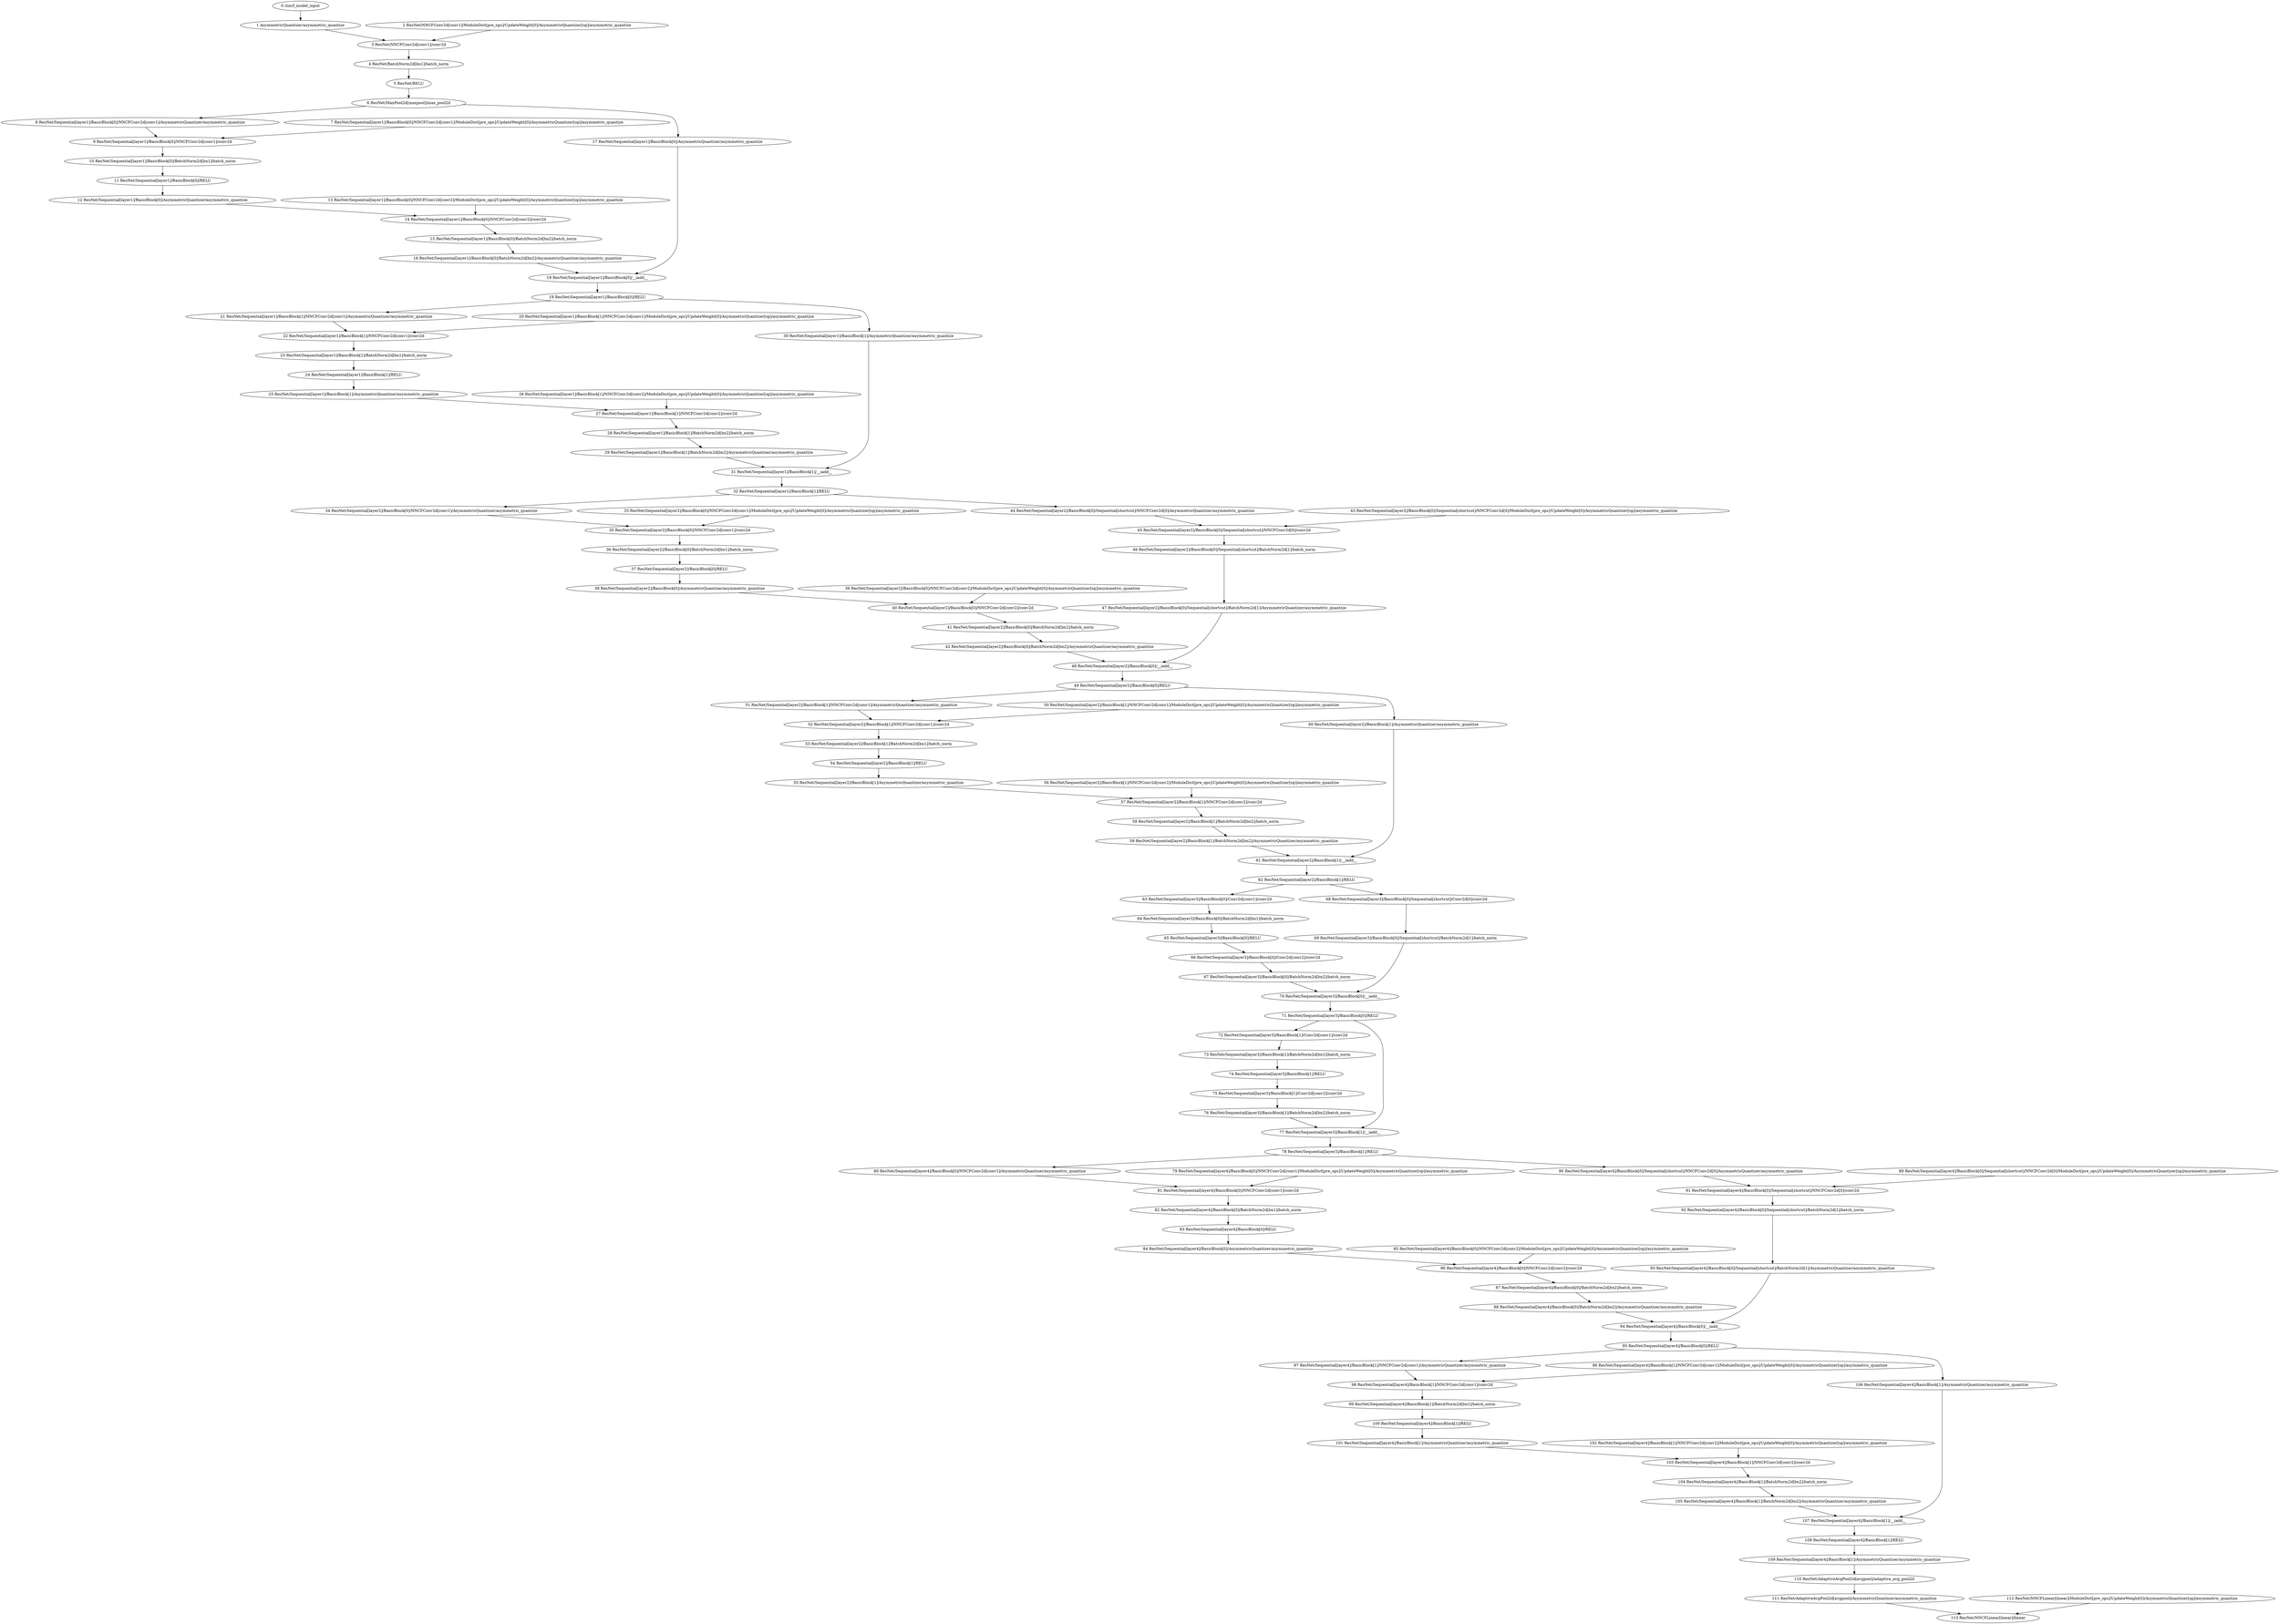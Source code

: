 strict digraph  {
"0 /nncf_model_input" [id=0, scope="", type=nncf_model_input];
"1 AsymmetricQuantizer/asymmetric_quantize" [id=1, scope=AsymmetricQuantizer, type=asymmetric_quantize];
"2 ResNet/NNCFConv2d[conv1]/ModuleDict[pre_ops]/UpdateWeight[0]/AsymmetricQuantizer[op]/asymmetric_quantize" [id=2, scope="ResNet/NNCFConv2d[conv1]/ModuleDict[pre_ops]/UpdateWeight[0]/AsymmetricQuantizer[op]", type=asymmetric_quantize];
"3 ResNet/NNCFConv2d[conv1]/conv2d" [id=3, scope="ResNet/NNCFConv2d[conv1]", type=conv2d];
"4 ResNet/BatchNorm2d[bn1]/batch_norm" [id=4, scope="ResNet/BatchNorm2d[bn1]", type=batch_norm];
"5 ResNet/RELU" [id=5, scope=ResNet, type=RELU];
"6 ResNet/MaxPool2d[maxpool]/max_pool2d" [id=6, scope="ResNet/MaxPool2d[maxpool]", type=max_pool2d];
"7 ResNet/Sequential[layer1]/BasicBlock[0]/NNCFConv2d[conv1]/ModuleDict[pre_ops]/UpdateWeight[0]/AsymmetricQuantizer[op]/asymmetric_quantize" [id=7, scope="ResNet/Sequential[layer1]/BasicBlock[0]/NNCFConv2d[conv1]/ModuleDict[pre_ops]/UpdateWeight[0]/AsymmetricQuantizer[op]", type=asymmetric_quantize];
"8 ResNet/Sequential[layer1]/BasicBlock[0]/NNCFConv2d[conv1]/AsymmetricQuantizer/asymmetric_quantize" [id=8, scope="ResNet/Sequential[layer1]/BasicBlock[0]/NNCFConv2d[conv1]/AsymmetricQuantizer", type=asymmetric_quantize];
"9 ResNet/Sequential[layer1]/BasicBlock[0]/NNCFConv2d[conv1]/conv2d" [id=9, scope="ResNet/Sequential[layer1]/BasicBlock[0]/NNCFConv2d[conv1]", type=conv2d];
"10 ResNet/Sequential[layer1]/BasicBlock[0]/BatchNorm2d[bn1]/batch_norm" [id=10, scope="ResNet/Sequential[layer1]/BasicBlock[0]/BatchNorm2d[bn1]", type=batch_norm];
"11 ResNet/Sequential[layer1]/BasicBlock[0]/RELU" [id=11, scope="ResNet/Sequential[layer1]/BasicBlock[0]", type=RELU];
"12 ResNet/Sequential[layer1]/BasicBlock[0]/AsymmetricQuantizer/asymmetric_quantize" [id=12, scope="ResNet/Sequential[layer1]/BasicBlock[0]/AsymmetricQuantizer", type=asymmetric_quantize];
"13 ResNet/Sequential[layer1]/BasicBlock[0]/NNCFConv2d[conv2]/ModuleDict[pre_ops]/UpdateWeight[0]/AsymmetricQuantizer[op]/asymmetric_quantize" [id=13, scope="ResNet/Sequential[layer1]/BasicBlock[0]/NNCFConv2d[conv2]/ModuleDict[pre_ops]/UpdateWeight[0]/AsymmetricQuantizer[op]", type=asymmetric_quantize];
"14 ResNet/Sequential[layer1]/BasicBlock[0]/NNCFConv2d[conv2]/conv2d" [id=14, scope="ResNet/Sequential[layer1]/BasicBlock[0]/NNCFConv2d[conv2]", type=conv2d];
"15 ResNet/Sequential[layer1]/BasicBlock[0]/BatchNorm2d[bn2]/batch_norm" [id=15, scope="ResNet/Sequential[layer1]/BasicBlock[0]/BatchNorm2d[bn2]", type=batch_norm];
"16 ResNet/Sequential[layer1]/BasicBlock[0]/BatchNorm2d[bn2]/AsymmetricQuantizer/asymmetric_quantize" [id=16, scope="ResNet/Sequential[layer1]/BasicBlock[0]/BatchNorm2d[bn2]/AsymmetricQuantizer", type=asymmetric_quantize];
"17 ResNet/Sequential[layer1]/BasicBlock[0]/AsymmetricQuantizer/asymmetric_quantize" [id=17, scope="ResNet/Sequential[layer1]/BasicBlock[0]/AsymmetricQuantizer", type=asymmetric_quantize];
"18 ResNet/Sequential[layer1]/BasicBlock[0]/__iadd__" [id=18, scope="ResNet/Sequential[layer1]/BasicBlock[0]", type=__iadd__];
"19 ResNet/Sequential[layer1]/BasicBlock[0]/RELU" [id=19, scope="ResNet/Sequential[layer1]/BasicBlock[0]", type=RELU];
"20 ResNet/Sequential[layer1]/BasicBlock[1]/NNCFConv2d[conv1]/ModuleDict[pre_ops]/UpdateWeight[0]/AsymmetricQuantizer[op]/asymmetric_quantize" [id=20, scope="ResNet/Sequential[layer1]/BasicBlock[1]/NNCFConv2d[conv1]/ModuleDict[pre_ops]/UpdateWeight[0]/AsymmetricQuantizer[op]", type=asymmetric_quantize];
"21 ResNet/Sequential[layer1]/BasicBlock[1]/NNCFConv2d[conv1]/AsymmetricQuantizer/asymmetric_quantize" [id=21, scope="ResNet/Sequential[layer1]/BasicBlock[1]/NNCFConv2d[conv1]/AsymmetricQuantizer", type=asymmetric_quantize];
"22 ResNet/Sequential[layer1]/BasicBlock[1]/NNCFConv2d[conv1]/conv2d" [id=22, scope="ResNet/Sequential[layer1]/BasicBlock[1]/NNCFConv2d[conv1]", type=conv2d];
"23 ResNet/Sequential[layer1]/BasicBlock[1]/BatchNorm2d[bn1]/batch_norm" [id=23, scope="ResNet/Sequential[layer1]/BasicBlock[1]/BatchNorm2d[bn1]", type=batch_norm];
"24 ResNet/Sequential[layer1]/BasicBlock[1]/RELU" [id=24, scope="ResNet/Sequential[layer1]/BasicBlock[1]", type=RELU];
"25 ResNet/Sequential[layer1]/BasicBlock[1]/AsymmetricQuantizer/asymmetric_quantize" [id=25, scope="ResNet/Sequential[layer1]/BasicBlock[1]/AsymmetricQuantizer", type=asymmetric_quantize];
"26 ResNet/Sequential[layer1]/BasicBlock[1]/NNCFConv2d[conv2]/ModuleDict[pre_ops]/UpdateWeight[0]/AsymmetricQuantizer[op]/asymmetric_quantize" [id=26, scope="ResNet/Sequential[layer1]/BasicBlock[1]/NNCFConv2d[conv2]/ModuleDict[pre_ops]/UpdateWeight[0]/AsymmetricQuantizer[op]", type=asymmetric_quantize];
"27 ResNet/Sequential[layer1]/BasicBlock[1]/NNCFConv2d[conv2]/conv2d" [id=27, scope="ResNet/Sequential[layer1]/BasicBlock[1]/NNCFConv2d[conv2]", type=conv2d];
"28 ResNet/Sequential[layer1]/BasicBlock[1]/BatchNorm2d[bn2]/batch_norm" [id=28, scope="ResNet/Sequential[layer1]/BasicBlock[1]/BatchNorm2d[bn2]", type=batch_norm];
"29 ResNet/Sequential[layer1]/BasicBlock[1]/BatchNorm2d[bn2]/AsymmetricQuantizer/asymmetric_quantize" [id=29, scope="ResNet/Sequential[layer1]/BasicBlock[1]/BatchNorm2d[bn2]/AsymmetricQuantizer", type=asymmetric_quantize];
"30 ResNet/Sequential[layer1]/BasicBlock[1]/AsymmetricQuantizer/asymmetric_quantize" [id=30, scope="ResNet/Sequential[layer1]/BasicBlock[1]/AsymmetricQuantizer", type=asymmetric_quantize];
"31 ResNet/Sequential[layer1]/BasicBlock[1]/__iadd__" [id=31, scope="ResNet/Sequential[layer1]/BasicBlock[1]", type=__iadd__];
"32 ResNet/Sequential[layer1]/BasicBlock[1]/RELU" [id=32, scope="ResNet/Sequential[layer1]/BasicBlock[1]", type=RELU];
"33 ResNet/Sequential[layer2]/BasicBlock[0]/NNCFConv2d[conv1]/ModuleDict[pre_ops]/UpdateWeight[0]/AsymmetricQuantizer[op]/asymmetric_quantize" [id=33, scope="ResNet/Sequential[layer2]/BasicBlock[0]/NNCFConv2d[conv1]/ModuleDict[pre_ops]/UpdateWeight[0]/AsymmetricQuantizer[op]", type=asymmetric_quantize];
"34 ResNet/Sequential[layer2]/BasicBlock[0]/NNCFConv2d[conv1]/AsymmetricQuantizer/asymmetric_quantize" [id=34, scope="ResNet/Sequential[layer2]/BasicBlock[0]/NNCFConv2d[conv1]/AsymmetricQuantizer", type=asymmetric_quantize];
"35 ResNet/Sequential[layer2]/BasicBlock[0]/NNCFConv2d[conv1]/conv2d" [id=35, scope="ResNet/Sequential[layer2]/BasicBlock[0]/NNCFConv2d[conv1]", type=conv2d];
"36 ResNet/Sequential[layer2]/BasicBlock[0]/BatchNorm2d[bn1]/batch_norm" [id=36, scope="ResNet/Sequential[layer2]/BasicBlock[0]/BatchNorm2d[bn1]", type=batch_norm];
"37 ResNet/Sequential[layer2]/BasicBlock[0]/RELU" [id=37, scope="ResNet/Sequential[layer2]/BasicBlock[0]", type=RELU];
"38 ResNet/Sequential[layer2]/BasicBlock[0]/AsymmetricQuantizer/asymmetric_quantize" [id=38, scope="ResNet/Sequential[layer2]/BasicBlock[0]/AsymmetricQuantizer", type=asymmetric_quantize];
"39 ResNet/Sequential[layer2]/BasicBlock[0]/NNCFConv2d[conv2]/ModuleDict[pre_ops]/UpdateWeight[0]/AsymmetricQuantizer[op]/asymmetric_quantize" [id=39, scope="ResNet/Sequential[layer2]/BasicBlock[0]/NNCFConv2d[conv2]/ModuleDict[pre_ops]/UpdateWeight[0]/AsymmetricQuantizer[op]", type=asymmetric_quantize];
"40 ResNet/Sequential[layer2]/BasicBlock[0]/NNCFConv2d[conv2]/conv2d" [id=40, scope="ResNet/Sequential[layer2]/BasicBlock[0]/NNCFConv2d[conv2]", type=conv2d];
"41 ResNet/Sequential[layer2]/BasicBlock[0]/BatchNorm2d[bn2]/batch_norm" [id=41, scope="ResNet/Sequential[layer2]/BasicBlock[0]/BatchNorm2d[bn2]", type=batch_norm];
"42 ResNet/Sequential[layer2]/BasicBlock[0]/BatchNorm2d[bn2]/AsymmetricQuantizer/asymmetric_quantize" [id=42, scope="ResNet/Sequential[layer2]/BasicBlock[0]/BatchNorm2d[bn2]/AsymmetricQuantizer", type=asymmetric_quantize];
"43 ResNet/Sequential[layer2]/BasicBlock[0]/Sequential[shortcut]/NNCFConv2d[0]/ModuleDict[pre_ops]/UpdateWeight[0]/AsymmetricQuantizer[op]/asymmetric_quantize" [id=43, scope="ResNet/Sequential[layer2]/BasicBlock[0]/Sequential[shortcut]/NNCFConv2d[0]/ModuleDict[pre_ops]/UpdateWeight[0]/AsymmetricQuantizer[op]", type=asymmetric_quantize];
"44 ResNet/Sequential[layer2]/BasicBlock[0]/Sequential[shortcut]/NNCFConv2d[0]/AsymmetricQuantizer/asymmetric_quantize" [id=44, scope="ResNet/Sequential[layer2]/BasicBlock[0]/Sequential[shortcut]/NNCFConv2d[0]/AsymmetricQuantizer", type=asymmetric_quantize];
"45 ResNet/Sequential[layer2]/BasicBlock[0]/Sequential[shortcut]/NNCFConv2d[0]/conv2d" [id=45, scope="ResNet/Sequential[layer2]/BasicBlock[0]/Sequential[shortcut]/NNCFConv2d[0]", type=conv2d];
"46 ResNet/Sequential[layer2]/BasicBlock[0]/Sequential[shortcut]/BatchNorm2d[1]/batch_norm" [id=46, scope="ResNet/Sequential[layer2]/BasicBlock[0]/Sequential[shortcut]/BatchNorm2d[1]", type=batch_norm];
"47 ResNet/Sequential[layer2]/BasicBlock[0]/Sequential[shortcut]/BatchNorm2d[1]/AsymmetricQuantizer/asymmetric_quantize" [id=47, scope="ResNet/Sequential[layer2]/BasicBlock[0]/Sequential[shortcut]/BatchNorm2d[1]/AsymmetricQuantizer", type=asymmetric_quantize];
"48 ResNet/Sequential[layer2]/BasicBlock[0]/__iadd__" [id=48, scope="ResNet/Sequential[layer2]/BasicBlock[0]", type=__iadd__];
"49 ResNet/Sequential[layer2]/BasicBlock[0]/RELU" [id=49, scope="ResNet/Sequential[layer2]/BasicBlock[0]", type=RELU];
"50 ResNet/Sequential[layer2]/BasicBlock[1]/NNCFConv2d[conv1]/ModuleDict[pre_ops]/UpdateWeight[0]/AsymmetricQuantizer[op]/asymmetric_quantize" [id=50, scope="ResNet/Sequential[layer2]/BasicBlock[1]/NNCFConv2d[conv1]/ModuleDict[pre_ops]/UpdateWeight[0]/AsymmetricQuantizer[op]", type=asymmetric_quantize];
"51 ResNet/Sequential[layer2]/BasicBlock[1]/NNCFConv2d[conv1]/AsymmetricQuantizer/asymmetric_quantize" [id=51, scope="ResNet/Sequential[layer2]/BasicBlock[1]/NNCFConv2d[conv1]/AsymmetricQuantizer", type=asymmetric_quantize];
"52 ResNet/Sequential[layer2]/BasicBlock[1]/NNCFConv2d[conv1]/conv2d" [id=52, scope="ResNet/Sequential[layer2]/BasicBlock[1]/NNCFConv2d[conv1]", type=conv2d];
"53 ResNet/Sequential[layer2]/BasicBlock[1]/BatchNorm2d[bn1]/batch_norm" [id=53, scope="ResNet/Sequential[layer2]/BasicBlock[1]/BatchNorm2d[bn1]", type=batch_norm];
"54 ResNet/Sequential[layer2]/BasicBlock[1]/RELU" [id=54, scope="ResNet/Sequential[layer2]/BasicBlock[1]", type=RELU];
"55 ResNet/Sequential[layer2]/BasicBlock[1]/AsymmetricQuantizer/asymmetric_quantize" [id=55, scope="ResNet/Sequential[layer2]/BasicBlock[1]/AsymmetricQuantizer", type=asymmetric_quantize];
"56 ResNet/Sequential[layer2]/BasicBlock[1]/NNCFConv2d[conv2]/ModuleDict[pre_ops]/UpdateWeight[0]/AsymmetricQuantizer[op]/asymmetric_quantize" [id=56, scope="ResNet/Sequential[layer2]/BasicBlock[1]/NNCFConv2d[conv2]/ModuleDict[pre_ops]/UpdateWeight[0]/AsymmetricQuantizer[op]", type=asymmetric_quantize];
"57 ResNet/Sequential[layer2]/BasicBlock[1]/NNCFConv2d[conv2]/conv2d" [id=57, scope="ResNet/Sequential[layer2]/BasicBlock[1]/NNCFConv2d[conv2]", type=conv2d];
"58 ResNet/Sequential[layer2]/BasicBlock[1]/BatchNorm2d[bn2]/batch_norm" [id=58, scope="ResNet/Sequential[layer2]/BasicBlock[1]/BatchNorm2d[bn2]", type=batch_norm];
"59 ResNet/Sequential[layer2]/BasicBlock[1]/BatchNorm2d[bn2]/AsymmetricQuantizer/asymmetric_quantize" [id=59, scope="ResNet/Sequential[layer2]/BasicBlock[1]/BatchNorm2d[bn2]/AsymmetricQuantizer", type=asymmetric_quantize];
"60 ResNet/Sequential[layer2]/BasicBlock[1]/AsymmetricQuantizer/asymmetric_quantize" [id=60, scope="ResNet/Sequential[layer2]/BasicBlock[1]/AsymmetricQuantizer", type=asymmetric_quantize];
"61 ResNet/Sequential[layer2]/BasicBlock[1]/__iadd__" [id=61, scope="ResNet/Sequential[layer2]/BasicBlock[1]", type=__iadd__];
"62 ResNet/Sequential[layer2]/BasicBlock[1]/RELU" [id=62, scope="ResNet/Sequential[layer2]/BasicBlock[1]", type=RELU];
"63 ResNet/Sequential[layer3]/BasicBlock[0]/Conv2d[conv1]/conv2d" [id=63, scope="ResNet/Sequential[layer3]/BasicBlock[0]/Conv2d[conv1]", type=conv2d];
"64 ResNet/Sequential[layer3]/BasicBlock[0]/BatchNorm2d[bn1]/batch_norm" [id=64, scope="ResNet/Sequential[layer3]/BasicBlock[0]/BatchNorm2d[bn1]", type=batch_norm];
"65 ResNet/Sequential[layer3]/BasicBlock[0]/RELU" [id=65, scope="ResNet/Sequential[layer3]/BasicBlock[0]", type=RELU];
"66 ResNet/Sequential[layer3]/BasicBlock[0]/Conv2d[conv2]/conv2d" [id=66, scope="ResNet/Sequential[layer3]/BasicBlock[0]/Conv2d[conv2]", type=conv2d];
"67 ResNet/Sequential[layer3]/BasicBlock[0]/BatchNorm2d[bn2]/batch_norm" [id=67, scope="ResNet/Sequential[layer3]/BasicBlock[0]/BatchNorm2d[bn2]", type=batch_norm];
"68 ResNet/Sequential[layer3]/BasicBlock[0]/Sequential[shortcut]/Conv2d[0]/conv2d" [id=68, scope="ResNet/Sequential[layer3]/BasicBlock[0]/Sequential[shortcut]/Conv2d[0]", type=conv2d];
"69 ResNet/Sequential[layer3]/BasicBlock[0]/Sequential[shortcut]/BatchNorm2d[1]/batch_norm" [id=69, scope="ResNet/Sequential[layer3]/BasicBlock[0]/Sequential[shortcut]/BatchNorm2d[1]", type=batch_norm];
"70 ResNet/Sequential[layer3]/BasicBlock[0]/__iadd__" [id=70, scope="ResNet/Sequential[layer3]/BasicBlock[0]", type=__iadd__];
"71 ResNet/Sequential[layer3]/BasicBlock[0]/RELU" [id=71, scope="ResNet/Sequential[layer3]/BasicBlock[0]", type=RELU];
"72 ResNet/Sequential[layer3]/BasicBlock[1]/Conv2d[conv1]/conv2d" [id=72, scope="ResNet/Sequential[layer3]/BasicBlock[1]/Conv2d[conv1]", type=conv2d];
"73 ResNet/Sequential[layer3]/BasicBlock[1]/BatchNorm2d[bn1]/batch_norm" [id=73, scope="ResNet/Sequential[layer3]/BasicBlock[1]/BatchNorm2d[bn1]", type=batch_norm];
"74 ResNet/Sequential[layer3]/BasicBlock[1]/RELU" [id=74, scope="ResNet/Sequential[layer3]/BasicBlock[1]", type=RELU];
"75 ResNet/Sequential[layer3]/BasicBlock[1]/Conv2d[conv2]/conv2d" [id=75, scope="ResNet/Sequential[layer3]/BasicBlock[1]/Conv2d[conv2]", type=conv2d];
"76 ResNet/Sequential[layer3]/BasicBlock[1]/BatchNorm2d[bn2]/batch_norm" [id=76, scope="ResNet/Sequential[layer3]/BasicBlock[1]/BatchNorm2d[bn2]", type=batch_norm];
"77 ResNet/Sequential[layer3]/BasicBlock[1]/__iadd__" [id=77, scope="ResNet/Sequential[layer3]/BasicBlock[1]", type=__iadd__];
"78 ResNet/Sequential[layer3]/BasicBlock[1]/RELU" [id=78, scope="ResNet/Sequential[layer3]/BasicBlock[1]", type=RELU];
"79 ResNet/Sequential[layer4]/BasicBlock[0]/NNCFConv2d[conv1]/ModuleDict[pre_ops]/UpdateWeight[0]/AsymmetricQuantizer[op]/asymmetric_quantize" [id=79, scope="ResNet/Sequential[layer4]/BasicBlock[0]/NNCFConv2d[conv1]/ModuleDict[pre_ops]/UpdateWeight[0]/AsymmetricQuantizer[op]", type=asymmetric_quantize];
"80 ResNet/Sequential[layer4]/BasicBlock[0]/NNCFConv2d[conv1]/AsymmetricQuantizer/asymmetric_quantize" [id=80, scope="ResNet/Sequential[layer4]/BasicBlock[0]/NNCFConv2d[conv1]/AsymmetricQuantizer", type=asymmetric_quantize];
"81 ResNet/Sequential[layer4]/BasicBlock[0]/NNCFConv2d[conv1]/conv2d" [id=81, scope="ResNet/Sequential[layer4]/BasicBlock[0]/NNCFConv2d[conv1]", type=conv2d];
"82 ResNet/Sequential[layer4]/BasicBlock[0]/BatchNorm2d[bn1]/batch_norm" [id=82, scope="ResNet/Sequential[layer4]/BasicBlock[0]/BatchNorm2d[bn1]", type=batch_norm];
"83 ResNet/Sequential[layer4]/BasicBlock[0]/RELU" [id=83, scope="ResNet/Sequential[layer4]/BasicBlock[0]", type=RELU];
"84 ResNet/Sequential[layer4]/BasicBlock[0]/AsymmetricQuantizer/asymmetric_quantize" [id=84, scope="ResNet/Sequential[layer4]/BasicBlock[0]/AsymmetricQuantizer", type=asymmetric_quantize];
"85 ResNet/Sequential[layer4]/BasicBlock[0]/NNCFConv2d[conv2]/ModuleDict[pre_ops]/UpdateWeight[0]/AsymmetricQuantizer[op]/asymmetric_quantize" [id=85, scope="ResNet/Sequential[layer4]/BasicBlock[0]/NNCFConv2d[conv2]/ModuleDict[pre_ops]/UpdateWeight[0]/AsymmetricQuantizer[op]", type=asymmetric_quantize];
"86 ResNet/Sequential[layer4]/BasicBlock[0]/NNCFConv2d[conv2]/conv2d" [id=86, scope="ResNet/Sequential[layer4]/BasicBlock[0]/NNCFConv2d[conv2]", type=conv2d];
"87 ResNet/Sequential[layer4]/BasicBlock[0]/BatchNorm2d[bn2]/batch_norm" [id=87, scope="ResNet/Sequential[layer4]/BasicBlock[0]/BatchNorm2d[bn2]", type=batch_norm];
"88 ResNet/Sequential[layer4]/BasicBlock[0]/BatchNorm2d[bn2]/AsymmetricQuantizer/asymmetric_quantize" [id=88, scope="ResNet/Sequential[layer4]/BasicBlock[0]/BatchNorm2d[bn2]/AsymmetricQuantizer", type=asymmetric_quantize];
"89 ResNet/Sequential[layer4]/BasicBlock[0]/Sequential[shortcut]/NNCFConv2d[0]/ModuleDict[pre_ops]/UpdateWeight[0]/AsymmetricQuantizer[op]/asymmetric_quantize" [id=89, scope="ResNet/Sequential[layer4]/BasicBlock[0]/Sequential[shortcut]/NNCFConv2d[0]/ModuleDict[pre_ops]/UpdateWeight[0]/AsymmetricQuantizer[op]", type=asymmetric_quantize];
"90 ResNet/Sequential[layer4]/BasicBlock[0]/Sequential[shortcut]/NNCFConv2d[0]/AsymmetricQuantizer/asymmetric_quantize" [id=90, scope="ResNet/Sequential[layer4]/BasicBlock[0]/Sequential[shortcut]/NNCFConv2d[0]/AsymmetricQuantizer", type=asymmetric_quantize];
"91 ResNet/Sequential[layer4]/BasicBlock[0]/Sequential[shortcut]/NNCFConv2d[0]/conv2d" [id=91, scope="ResNet/Sequential[layer4]/BasicBlock[0]/Sequential[shortcut]/NNCFConv2d[0]", type=conv2d];
"92 ResNet/Sequential[layer4]/BasicBlock[0]/Sequential[shortcut]/BatchNorm2d[1]/batch_norm" [id=92, scope="ResNet/Sequential[layer4]/BasicBlock[0]/Sequential[shortcut]/BatchNorm2d[1]", type=batch_norm];
"93 ResNet/Sequential[layer4]/BasicBlock[0]/Sequential[shortcut]/BatchNorm2d[1]/AsymmetricQuantizer/asymmetric_quantize" [id=93, scope="ResNet/Sequential[layer4]/BasicBlock[0]/Sequential[shortcut]/BatchNorm2d[1]/AsymmetricQuantizer", type=asymmetric_quantize];
"94 ResNet/Sequential[layer4]/BasicBlock[0]/__iadd__" [id=94, scope="ResNet/Sequential[layer4]/BasicBlock[0]", type=__iadd__];
"95 ResNet/Sequential[layer4]/BasicBlock[0]/RELU" [id=95, scope="ResNet/Sequential[layer4]/BasicBlock[0]", type=RELU];
"96 ResNet/Sequential[layer4]/BasicBlock[1]/NNCFConv2d[conv1]/ModuleDict[pre_ops]/UpdateWeight[0]/AsymmetricQuantizer[op]/asymmetric_quantize" [id=96, scope="ResNet/Sequential[layer4]/BasicBlock[1]/NNCFConv2d[conv1]/ModuleDict[pre_ops]/UpdateWeight[0]/AsymmetricQuantizer[op]", type=asymmetric_quantize];
"97 ResNet/Sequential[layer4]/BasicBlock[1]/NNCFConv2d[conv1]/AsymmetricQuantizer/asymmetric_quantize" [id=97, scope="ResNet/Sequential[layer4]/BasicBlock[1]/NNCFConv2d[conv1]/AsymmetricQuantizer", type=asymmetric_quantize];
"98 ResNet/Sequential[layer4]/BasicBlock[1]/NNCFConv2d[conv1]/conv2d" [id=98, scope="ResNet/Sequential[layer4]/BasicBlock[1]/NNCFConv2d[conv1]", type=conv2d];
"99 ResNet/Sequential[layer4]/BasicBlock[1]/BatchNorm2d[bn1]/batch_norm" [id=99, scope="ResNet/Sequential[layer4]/BasicBlock[1]/BatchNorm2d[bn1]", type=batch_norm];
"100 ResNet/Sequential[layer4]/BasicBlock[1]/RELU" [id=100, scope="ResNet/Sequential[layer4]/BasicBlock[1]", type=RELU];
"101 ResNet/Sequential[layer4]/BasicBlock[1]/AsymmetricQuantizer/asymmetric_quantize" [id=101, scope="ResNet/Sequential[layer4]/BasicBlock[1]/AsymmetricQuantizer", type=asymmetric_quantize];
"102 ResNet/Sequential[layer4]/BasicBlock[1]/NNCFConv2d[conv2]/ModuleDict[pre_ops]/UpdateWeight[0]/AsymmetricQuantizer[op]/asymmetric_quantize" [id=102, scope="ResNet/Sequential[layer4]/BasicBlock[1]/NNCFConv2d[conv2]/ModuleDict[pre_ops]/UpdateWeight[0]/AsymmetricQuantizer[op]", type=asymmetric_quantize];
"103 ResNet/Sequential[layer4]/BasicBlock[1]/NNCFConv2d[conv2]/conv2d" [id=103, scope="ResNet/Sequential[layer4]/BasicBlock[1]/NNCFConv2d[conv2]", type=conv2d];
"104 ResNet/Sequential[layer4]/BasicBlock[1]/BatchNorm2d[bn2]/batch_norm" [id=104, scope="ResNet/Sequential[layer4]/BasicBlock[1]/BatchNorm2d[bn2]", type=batch_norm];
"105 ResNet/Sequential[layer4]/BasicBlock[1]/BatchNorm2d[bn2]/AsymmetricQuantizer/asymmetric_quantize" [id=105, scope="ResNet/Sequential[layer4]/BasicBlock[1]/BatchNorm2d[bn2]/AsymmetricQuantizer", type=asymmetric_quantize];
"106 ResNet/Sequential[layer4]/BasicBlock[1]/AsymmetricQuantizer/asymmetric_quantize" [id=106, scope="ResNet/Sequential[layer4]/BasicBlock[1]/AsymmetricQuantizer", type=asymmetric_quantize];
"107 ResNet/Sequential[layer4]/BasicBlock[1]/__iadd__" [id=107, scope="ResNet/Sequential[layer4]/BasicBlock[1]", type=__iadd__];
"108 ResNet/Sequential[layer4]/BasicBlock[1]/RELU" [id=108, scope="ResNet/Sequential[layer4]/BasicBlock[1]", type=RELU];
"109 ResNet/Sequential[layer4]/BasicBlock[1]/AsymmetricQuantizer/asymmetric_quantize" [id=109, scope="ResNet/Sequential[layer4]/BasicBlock[1]/AsymmetricQuantizer", type=asymmetric_quantize];
"110 ResNet/AdaptiveAvgPool2d[avgpool]/adaptive_avg_pool2d" [id=110, scope="ResNet/AdaptiveAvgPool2d[avgpool]", type=adaptive_avg_pool2d];
"111 ResNet/AdaptiveAvgPool2d[avgpool]/AsymmetricQuantizer/asymmetric_quantize" [id=111, scope="ResNet/AdaptiveAvgPool2d[avgpool]/AsymmetricQuantizer", type=asymmetric_quantize];
"112 ResNet/NNCFLinear[linear]/ModuleDict[pre_ops]/UpdateWeight[0]/AsymmetricQuantizer[op]/asymmetric_quantize" [id=112, scope="ResNet/NNCFLinear[linear]/ModuleDict[pre_ops]/UpdateWeight[0]/AsymmetricQuantizer[op]", type=asymmetric_quantize];
"113 ResNet/NNCFLinear[linear]/linear" [id=113, scope="ResNet/NNCFLinear[linear]", type=linear];
"0 /nncf_model_input" -> "1 AsymmetricQuantizer/asymmetric_quantize";
"1 AsymmetricQuantizer/asymmetric_quantize" -> "3 ResNet/NNCFConv2d[conv1]/conv2d";
"2 ResNet/NNCFConv2d[conv1]/ModuleDict[pre_ops]/UpdateWeight[0]/AsymmetricQuantizer[op]/asymmetric_quantize" -> "3 ResNet/NNCFConv2d[conv1]/conv2d";
"3 ResNet/NNCFConv2d[conv1]/conv2d" -> "4 ResNet/BatchNorm2d[bn1]/batch_norm";
"4 ResNet/BatchNorm2d[bn1]/batch_norm" -> "5 ResNet/RELU";
"5 ResNet/RELU" -> "6 ResNet/MaxPool2d[maxpool]/max_pool2d";
"6 ResNet/MaxPool2d[maxpool]/max_pool2d" -> "8 ResNet/Sequential[layer1]/BasicBlock[0]/NNCFConv2d[conv1]/AsymmetricQuantizer/asymmetric_quantize";
"7 ResNet/Sequential[layer1]/BasicBlock[0]/NNCFConv2d[conv1]/ModuleDict[pre_ops]/UpdateWeight[0]/AsymmetricQuantizer[op]/asymmetric_quantize" -> "9 ResNet/Sequential[layer1]/BasicBlock[0]/NNCFConv2d[conv1]/conv2d";
"8 ResNet/Sequential[layer1]/BasicBlock[0]/NNCFConv2d[conv1]/AsymmetricQuantizer/asymmetric_quantize" -> "9 ResNet/Sequential[layer1]/BasicBlock[0]/NNCFConv2d[conv1]/conv2d";
"6 ResNet/MaxPool2d[maxpool]/max_pool2d" -> "17 ResNet/Sequential[layer1]/BasicBlock[0]/AsymmetricQuantizer/asymmetric_quantize";
"9 ResNet/Sequential[layer1]/BasicBlock[0]/NNCFConv2d[conv1]/conv2d" -> "10 ResNet/Sequential[layer1]/BasicBlock[0]/BatchNorm2d[bn1]/batch_norm";
"10 ResNet/Sequential[layer1]/BasicBlock[0]/BatchNorm2d[bn1]/batch_norm" -> "11 ResNet/Sequential[layer1]/BasicBlock[0]/RELU";
"11 ResNet/Sequential[layer1]/BasicBlock[0]/RELU" -> "12 ResNet/Sequential[layer1]/BasicBlock[0]/AsymmetricQuantizer/asymmetric_quantize";
"12 ResNet/Sequential[layer1]/BasicBlock[0]/AsymmetricQuantizer/asymmetric_quantize" -> "14 ResNet/Sequential[layer1]/BasicBlock[0]/NNCFConv2d[conv2]/conv2d";
"13 ResNet/Sequential[layer1]/BasicBlock[0]/NNCFConv2d[conv2]/ModuleDict[pre_ops]/UpdateWeight[0]/AsymmetricQuantizer[op]/asymmetric_quantize" -> "14 ResNet/Sequential[layer1]/BasicBlock[0]/NNCFConv2d[conv2]/conv2d";
"14 ResNet/Sequential[layer1]/BasicBlock[0]/NNCFConv2d[conv2]/conv2d" -> "15 ResNet/Sequential[layer1]/BasicBlock[0]/BatchNorm2d[bn2]/batch_norm";
"15 ResNet/Sequential[layer1]/BasicBlock[0]/BatchNorm2d[bn2]/batch_norm" -> "16 ResNet/Sequential[layer1]/BasicBlock[0]/BatchNorm2d[bn2]/AsymmetricQuantizer/asymmetric_quantize";
"16 ResNet/Sequential[layer1]/BasicBlock[0]/BatchNorm2d[bn2]/AsymmetricQuantizer/asymmetric_quantize" -> "18 ResNet/Sequential[layer1]/BasicBlock[0]/__iadd__";
"17 ResNet/Sequential[layer1]/BasicBlock[0]/AsymmetricQuantizer/asymmetric_quantize" -> "18 ResNet/Sequential[layer1]/BasicBlock[0]/__iadd__";
"18 ResNet/Sequential[layer1]/BasicBlock[0]/__iadd__" -> "19 ResNet/Sequential[layer1]/BasicBlock[0]/RELU";
"19 ResNet/Sequential[layer1]/BasicBlock[0]/RELU" -> "21 ResNet/Sequential[layer1]/BasicBlock[1]/NNCFConv2d[conv1]/AsymmetricQuantizer/asymmetric_quantize";
"19 ResNet/Sequential[layer1]/BasicBlock[0]/RELU" -> "30 ResNet/Sequential[layer1]/BasicBlock[1]/AsymmetricQuantizer/asymmetric_quantize";
"20 ResNet/Sequential[layer1]/BasicBlock[1]/NNCFConv2d[conv1]/ModuleDict[pre_ops]/UpdateWeight[0]/AsymmetricQuantizer[op]/asymmetric_quantize" -> "22 ResNet/Sequential[layer1]/BasicBlock[1]/NNCFConv2d[conv1]/conv2d";
"21 ResNet/Sequential[layer1]/BasicBlock[1]/NNCFConv2d[conv1]/AsymmetricQuantizer/asymmetric_quantize" -> "22 ResNet/Sequential[layer1]/BasicBlock[1]/NNCFConv2d[conv1]/conv2d";
"22 ResNet/Sequential[layer1]/BasicBlock[1]/NNCFConv2d[conv1]/conv2d" -> "23 ResNet/Sequential[layer1]/BasicBlock[1]/BatchNorm2d[bn1]/batch_norm";
"23 ResNet/Sequential[layer1]/BasicBlock[1]/BatchNorm2d[bn1]/batch_norm" -> "24 ResNet/Sequential[layer1]/BasicBlock[1]/RELU";
"24 ResNet/Sequential[layer1]/BasicBlock[1]/RELU" -> "25 ResNet/Sequential[layer1]/BasicBlock[1]/AsymmetricQuantizer/asymmetric_quantize";
"25 ResNet/Sequential[layer1]/BasicBlock[1]/AsymmetricQuantizer/asymmetric_quantize" -> "27 ResNet/Sequential[layer1]/BasicBlock[1]/NNCFConv2d[conv2]/conv2d";
"26 ResNet/Sequential[layer1]/BasicBlock[1]/NNCFConv2d[conv2]/ModuleDict[pre_ops]/UpdateWeight[0]/AsymmetricQuantizer[op]/asymmetric_quantize" -> "27 ResNet/Sequential[layer1]/BasicBlock[1]/NNCFConv2d[conv2]/conv2d";
"27 ResNet/Sequential[layer1]/BasicBlock[1]/NNCFConv2d[conv2]/conv2d" -> "28 ResNet/Sequential[layer1]/BasicBlock[1]/BatchNorm2d[bn2]/batch_norm";
"28 ResNet/Sequential[layer1]/BasicBlock[1]/BatchNorm2d[bn2]/batch_norm" -> "29 ResNet/Sequential[layer1]/BasicBlock[1]/BatchNorm2d[bn2]/AsymmetricQuantizer/asymmetric_quantize";
"29 ResNet/Sequential[layer1]/BasicBlock[1]/BatchNorm2d[bn2]/AsymmetricQuantizer/asymmetric_quantize" -> "31 ResNet/Sequential[layer1]/BasicBlock[1]/__iadd__";
"30 ResNet/Sequential[layer1]/BasicBlock[1]/AsymmetricQuantizer/asymmetric_quantize" -> "31 ResNet/Sequential[layer1]/BasicBlock[1]/__iadd__";
"31 ResNet/Sequential[layer1]/BasicBlock[1]/__iadd__" -> "32 ResNet/Sequential[layer1]/BasicBlock[1]/RELU";
"32 ResNet/Sequential[layer1]/BasicBlock[1]/RELU" -> "34 ResNet/Sequential[layer2]/BasicBlock[0]/NNCFConv2d[conv1]/AsymmetricQuantizer/asymmetric_quantize";
"32 ResNet/Sequential[layer1]/BasicBlock[1]/RELU" -> "44 ResNet/Sequential[layer2]/BasicBlock[0]/Sequential[shortcut]/NNCFConv2d[0]/AsymmetricQuantizer/asymmetric_quantize";
"33 ResNet/Sequential[layer2]/BasicBlock[0]/NNCFConv2d[conv1]/ModuleDict[pre_ops]/UpdateWeight[0]/AsymmetricQuantizer[op]/asymmetric_quantize" -> "35 ResNet/Sequential[layer2]/BasicBlock[0]/NNCFConv2d[conv1]/conv2d";
"34 ResNet/Sequential[layer2]/BasicBlock[0]/NNCFConv2d[conv1]/AsymmetricQuantizer/asymmetric_quantize" -> "35 ResNet/Sequential[layer2]/BasicBlock[0]/NNCFConv2d[conv1]/conv2d";
"35 ResNet/Sequential[layer2]/BasicBlock[0]/NNCFConv2d[conv1]/conv2d" -> "36 ResNet/Sequential[layer2]/BasicBlock[0]/BatchNorm2d[bn1]/batch_norm";
"36 ResNet/Sequential[layer2]/BasicBlock[0]/BatchNorm2d[bn1]/batch_norm" -> "37 ResNet/Sequential[layer2]/BasicBlock[0]/RELU";
"37 ResNet/Sequential[layer2]/BasicBlock[0]/RELU" -> "38 ResNet/Sequential[layer2]/BasicBlock[0]/AsymmetricQuantizer/asymmetric_quantize";
"38 ResNet/Sequential[layer2]/BasicBlock[0]/AsymmetricQuantizer/asymmetric_quantize" -> "40 ResNet/Sequential[layer2]/BasicBlock[0]/NNCFConv2d[conv2]/conv2d";
"39 ResNet/Sequential[layer2]/BasicBlock[0]/NNCFConv2d[conv2]/ModuleDict[pre_ops]/UpdateWeight[0]/AsymmetricQuantizer[op]/asymmetric_quantize" -> "40 ResNet/Sequential[layer2]/BasicBlock[0]/NNCFConv2d[conv2]/conv2d";
"40 ResNet/Sequential[layer2]/BasicBlock[0]/NNCFConv2d[conv2]/conv2d" -> "41 ResNet/Sequential[layer2]/BasicBlock[0]/BatchNorm2d[bn2]/batch_norm";
"41 ResNet/Sequential[layer2]/BasicBlock[0]/BatchNorm2d[bn2]/batch_norm" -> "42 ResNet/Sequential[layer2]/BasicBlock[0]/BatchNorm2d[bn2]/AsymmetricQuantizer/asymmetric_quantize";
"42 ResNet/Sequential[layer2]/BasicBlock[0]/BatchNorm2d[bn2]/AsymmetricQuantizer/asymmetric_quantize" -> "48 ResNet/Sequential[layer2]/BasicBlock[0]/__iadd__";
"43 ResNet/Sequential[layer2]/BasicBlock[0]/Sequential[shortcut]/NNCFConv2d[0]/ModuleDict[pre_ops]/UpdateWeight[0]/AsymmetricQuantizer[op]/asymmetric_quantize" -> "45 ResNet/Sequential[layer2]/BasicBlock[0]/Sequential[shortcut]/NNCFConv2d[0]/conv2d";
"44 ResNet/Sequential[layer2]/BasicBlock[0]/Sequential[shortcut]/NNCFConv2d[0]/AsymmetricQuantizer/asymmetric_quantize" -> "45 ResNet/Sequential[layer2]/BasicBlock[0]/Sequential[shortcut]/NNCFConv2d[0]/conv2d";
"45 ResNet/Sequential[layer2]/BasicBlock[0]/Sequential[shortcut]/NNCFConv2d[0]/conv2d" -> "46 ResNet/Sequential[layer2]/BasicBlock[0]/Sequential[shortcut]/BatchNorm2d[1]/batch_norm";
"46 ResNet/Sequential[layer2]/BasicBlock[0]/Sequential[shortcut]/BatchNorm2d[1]/batch_norm" -> "47 ResNet/Sequential[layer2]/BasicBlock[0]/Sequential[shortcut]/BatchNorm2d[1]/AsymmetricQuantizer/asymmetric_quantize";
"47 ResNet/Sequential[layer2]/BasicBlock[0]/Sequential[shortcut]/BatchNorm2d[1]/AsymmetricQuantizer/asymmetric_quantize" -> "48 ResNet/Sequential[layer2]/BasicBlock[0]/__iadd__";
"48 ResNet/Sequential[layer2]/BasicBlock[0]/__iadd__" -> "49 ResNet/Sequential[layer2]/BasicBlock[0]/RELU";
"49 ResNet/Sequential[layer2]/BasicBlock[0]/RELU" -> "51 ResNet/Sequential[layer2]/BasicBlock[1]/NNCFConv2d[conv1]/AsymmetricQuantizer/asymmetric_quantize";
"49 ResNet/Sequential[layer2]/BasicBlock[0]/RELU" -> "60 ResNet/Sequential[layer2]/BasicBlock[1]/AsymmetricQuantizer/asymmetric_quantize";
"50 ResNet/Sequential[layer2]/BasicBlock[1]/NNCFConv2d[conv1]/ModuleDict[pre_ops]/UpdateWeight[0]/AsymmetricQuantizer[op]/asymmetric_quantize" -> "52 ResNet/Sequential[layer2]/BasicBlock[1]/NNCFConv2d[conv1]/conv2d";
"51 ResNet/Sequential[layer2]/BasicBlock[1]/NNCFConv2d[conv1]/AsymmetricQuantizer/asymmetric_quantize" -> "52 ResNet/Sequential[layer2]/BasicBlock[1]/NNCFConv2d[conv1]/conv2d";
"52 ResNet/Sequential[layer2]/BasicBlock[1]/NNCFConv2d[conv1]/conv2d" -> "53 ResNet/Sequential[layer2]/BasicBlock[1]/BatchNorm2d[bn1]/batch_norm";
"53 ResNet/Sequential[layer2]/BasicBlock[1]/BatchNorm2d[bn1]/batch_norm" -> "54 ResNet/Sequential[layer2]/BasicBlock[1]/RELU";
"54 ResNet/Sequential[layer2]/BasicBlock[1]/RELU" -> "55 ResNet/Sequential[layer2]/BasicBlock[1]/AsymmetricQuantizer/asymmetric_quantize";
"55 ResNet/Sequential[layer2]/BasicBlock[1]/AsymmetricQuantizer/asymmetric_quantize" -> "57 ResNet/Sequential[layer2]/BasicBlock[1]/NNCFConv2d[conv2]/conv2d";
"56 ResNet/Sequential[layer2]/BasicBlock[1]/NNCFConv2d[conv2]/ModuleDict[pre_ops]/UpdateWeight[0]/AsymmetricQuantizer[op]/asymmetric_quantize" -> "57 ResNet/Sequential[layer2]/BasicBlock[1]/NNCFConv2d[conv2]/conv2d";
"57 ResNet/Sequential[layer2]/BasicBlock[1]/NNCFConv2d[conv2]/conv2d" -> "58 ResNet/Sequential[layer2]/BasicBlock[1]/BatchNorm2d[bn2]/batch_norm";
"58 ResNet/Sequential[layer2]/BasicBlock[1]/BatchNorm2d[bn2]/batch_norm" -> "59 ResNet/Sequential[layer2]/BasicBlock[1]/BatchNorm2d[bn2]/AsymmetricQuantizer/asymmetric_quantize";
"59 ResNet/Sequential[layer2]/BasicBlock[1]/BatchNorm2d[bn2]/AsymmetricQuantizer/asymmetric_quantize" -> "61 ResNet/Sequential[layer2]/BasicBlock[1]/__iadd__";
"60 ResNet/Sequential[layer2]/BasicBlock[1]/AsymmetricQuantizer/asymmetric_quantize" -> "61 ResNet/Sequential[layer2]/BasicBlock[1]/__iadd__";
"61 ResNet/Sequential[layer2]/BasicBlock[1]/__iadd__" -> "62 ResNet/Sequential[layer2]/BasicBlock[1]/RELU";
"62 ResNet/Sequential[layer2]/BasicBlock[1]/RELU" -> "63 ResNet/Sequential[layer3]/BasicBlock[0]/Conv2d[conv1]/conv2d";
"62 ResNet/Sequential[layer2]/BasicBlock[1]/RELU" -> "68 ResNet/Sequential[layer3]/BasicBlock[0]/Sequential[shortcut]/Conv2d[0]/conv2d";
"63 ResNet/Sequential[layer3]/BasicBlock[0]/Conv2d[conv1]/conv2d" -> "64 ResNet/Sequential[layer3]/BasicBlock[0]/BatchNorm2d[bn1]/batch_norm";
"64 ResNet/Sequential[layer3]/BasicBlock[0]/BatchNorm2d[bn1]/batch_norm" -> "65 ResNet/Sequential[layer3]/BasicBlock[0]/RELU";
"65 ResNet/Sequential[layer3]/BasicBlock[0]/RELU" -> "66 ResNet/Sequential[layer3]/BasicBlock[0]/Conv2d[conv2]/conv2d";
"66 ResNet/Sequential[layer3]/BasicBlock[0]/Conv2d[conv2]/conv2d" -> "67 ResNet/Sequential[layer3]/BasicBlock[0]/BatchNorm2d[bn2]/batch_norm";
"67 ResNet/Sequential[layer3]/BasicBlock[0]/BatchNorm2d[bn2]/batch_norm" -> "70 ResNet/Sequential[layer3]/BasicBlock[0]/__iadd__";
"68 ResNet/Sequential[layer3]/BasicBlock[0]/Sequential[shortcut]/Conv2d[0]/conv2d" -> "69 ResNet/Sequential[layer3]/BasicBlock[0]/Sequential[shortcut]/BatchNorm2d[1]/batch_norm";
"69 ResNet/Sequential[layer3]/BasicBlock[0]/Sequential[shortcut]/BatchNorm2d[1]/batch_norm" -> "70 ResNet/Sequential[layer3]/BasicBlock[0]/__iadd__";
"70 ResNet/Sequential[layer3]/BasicBlock[0]/__iadd__" -> "71 ResNet/Sequential[layer3]/BasicBlock[0]/RELU";
"71 ResNet/Sequential[layer3]/BasicBlock[0]/RELU" -> "72 ResNet/Sequential[layer3]/BasicBlock[1]/Conv2d[conv1]/conv2d";
"71 ResNet/Sequential[layer3]/BasicBlock[0]/RELU" -> "77 ResNet/Sequential[layer3]/BasicBlock[1]/__iadd__";
"72 ResNet/Sequential[layer3]/BasicBlock[1]/Conv2d[conv1]/conv2d" -> "73 ResNet/Sequential[layer3]/BasicBlock[1]/BatchNorm2d[bn1]/batch_norm";
"73 ResNet/Sequential[layer3]/BasicBlock[1]/BatchNorm2d[bn1]/batch_norm" -> "74 ResNet/Sequential[layer3]/BasicBlock[1]/RELU";
"74 ResNet/Sequential[layer3]/BasicBlock[1]/RELU" -> "75 ResNet/Sequential[layer3]/BasicBlock[1]/Conv2d[conv2]/conv2d";
"75 ResNet/Sequential[layer3]/BasicBlock[1]/Conv2d[conv2]/conv2d" -> "76 ResNet/Sequential[layer3]/BasicBlock[1]/BatchNorm2d[bn2]/batch_norm";
"76 ResNet/Sequential[layer3]/BasicBlock[1]/BatchNorm2d[bn2]/batch_norm" -> "77 ResNet/Sequential[layer3]/BasicBlock[1]/__iadd__";
"77 ResNet/Sequential[layer3]/BasicBlock[1]/__iadd__" -> "78 ResNet/Sequential[layer3]/BasicBlock[1]/RELU";
"78 ResNet/Sequential[layer3]/BasicBlock[1]/RELU" -> "80 ResNet/Sequential[layer4]/BasicBlock[0]/NNCFConv2d[conv1]/AsymmetricQuantizer/asymmetric_quantize";
"78 ResNet/Sequential[layer3]/BasicBlock[1]/RELU" -> "90 ResNet/Sequential[layer4]/BasicBlock[0]/Sequential[shortcut]/NNCFConv2d[0]/AsymmetricQuantizer/asymmetric_quantize";
"79 ResNet/Sequential[layer4]/BasicBlock[0]/NNCFConv2d[conv1]/ModuleDict[pre_ops]/UpdateWeight[0]/AsymmetricQuantizer[op]/asymmetric_quantize" -> "81 ResNet/Sequential[layer4]/BasicBlock[0]/NNCFConv2d[conv1]/conv2d";
"80 ResNet/Sequential[layer4]/BasicBlock[0]/NNCFConv2d[conv1]/AsymmetricQuantizer/asymmetric_quantize" -> "81 ResNet/Sequential[layer4]/BasicBlock[0]/NNCFConv2d[conv1]/conv2d";
"81 ResNet/Sequential[layer4]/BasicBlock[0]/NNCFConv2d[conv1]/conv2d" -> "82 ResNet/Sequential[layer4]/BasicBlock[0]/BatchNorm2d[bn1]/batch_norm";
"82 ResNet/Sequential[layer4]/BasicBlock[0]/BatchNorm2d[bn1]/batch_norm" -> "83 ResNet/Sequential[layer4]/BasicBlock[0]/RELU";
"83 ResNet/Sequential[layer4]/BasicBlock[0]/RELU" -> "84 ResNet/Sequential[layer4]/BasicBlock[0]/AsymmetricQuantizer/asymmetric_quantize";
"84 ResNet/Sequential[layer4]/BasicBlock[0]/AsymmetricQuantizer/asymmetric_quantize" -> "86 ResNet/Sequential[layer4]/BasicBlock[0]/NNCFConv2d[conv2]/conv2d";
"85 ResNet/Sequential[layer4]/BasicBlock[0]/NNCFConv2d[conv2]/ModuleDict[pre_ops]/UpdateWeight[0]/AsymmetricQuantizer[op]/asymmetric_quantize" -> "86 ResNet/Sequential[layer4]/BasicBlock[0]/NNCFConv2d[conv2]/conv2d";
"86 ResNet/Sequential[layer4]/BasicBlock[0]/NNCFConv2d[conv2]/conv2d" -> "87 ResNet/Sequential[layer4]/BasicBlock[0]/BatchNorm2d[bn2]/batch_norm";
"87 ResNet/Sequential[layer4]/BasicBlock[0]/BatchNorm2d[bn2]/batch_norm" -> "88 ResNet/Sequential[layer4]/BasicBlock[0]/BatchNorm2d[bn2]/AsymmetricQuantizer/asymmetric_quantize";
"88 ResNet/Sequential[layer4]/BasicBlock[0]/BatchNorm2d[bn2]/AsymmetricQuantizer/asymmetric_quantize" -> "94 ResNet/Sequential[layer4]/BasicBlock[0]/__iadd__";
"89 ResNet/Sequential[layer4]/BasicBlock[0]/Sequential[shortcut]/NNCFConv2d[0]/ModuleDict[pre_ops]/UpdateWeight[0]/AsymmetricQuantizer[op]/asymmetric_quantize" -> "91 ResNet/Sequential[layer4]/BasicBlock[0]/Sequential[shortcut]/NNCFConv2d[0]/conv2d";
"90 ResNet/Sequential[layer4]/BasicBlock[0]/Sequential[shortcut]/NNCFConv2d[0]/AsymmetricQuantizer/asymmetric_quantize" -> "91 ResNet/Sequential[layer4]/BasicBlock[0]/Sequential[shortcut]/NNCFConv2d[0]/conv2d";
"91 ResNet/Sequential[layer4]/BasicBlock[0]/Sequential[shortcut]/NNCFConv2d[0]/conv2d" -> "92 ResNet/Sequential[layer4]/BasicBlock[0]/Sequential[shortcut]/BatchNorm2d[1]/batch_norm";
"92 ResNet/Sequential[layer4]/BasicBlock[0]/Sequential[shortcut]/BatchNorm2d[1]/batch_norm" -> "93 ResNet/Sequential[layer4]/BasicBlock[0]/Sequential[shortcut]/BatchNorm2d[1]/AsymmetricQuantizer/asymmetric_quantize";
"93 ResNet/Sequential[layer4]/BasicBlock[0]/Sequential[shortcut]/BatchNorm2d[1]/AsymmetricQuantizer/asymmetric_quantize" -> "94 ResNet/Sequential[layer4]/BasicBlock[0]/__iadd__";
"94 ResNet/Sequential[layer4]/BasicBlock[0]/__iadd__" -> "95 ResNet/Sequential[layer4]/BasicBlock[0]/RELU";
"95 ResNet/Sequential[layer4]/BasicBlock[0]/RELU" -> "97 ResNet/Sequential[layer4]/BasicBlock[1]/NNCFConv2d[conv1]/AsymmetricQuantizer/asymmetric_quantize";
"96 ResNet/Sequential[layer4]/BasicBlock[1]/NNCFConv2d[conv1]/ModuleDict[pre_ops]/UpdateWeight[0]/AsymmetricQuantizer[op]/asymmetric_quantize" -> "98 ResNet/Sequential[layer4]/BasicBlock[1]/NNCFConv2d[conv1]/conv2d";
"97 ResNet/Sequential[layer4]/BasicBlock[1]/NNCFConv2d[conv1]/AsymmetricQuantizer/asymmetric_quantize" -> "98 ResNet/Sequential[layer4]/BasicBlock[1]/NNCFConv2d[conv1]/conv2d";
"98 ResNet/Sequential[layer4]/BasicBlock[1]/NNCFConv2d[conv1]/conv2d" -> "99 ResNet/Sequential[layer4]/BasicBlock[1]/BatchNorm2d[bn1]/batch_norm";
"95 ResNet/Sequential[layer4]/BasicBlock[0]/RELU" -> "106 ResNet/Sequential[layer4]/BasicBlock[1]/AsymmetricQuantizer/asymmetric_quantize";
"99 ResNet/Sequential[layer4]/BasicBlock[1]/BatchNorm2d[bn1]/batch_norm" -> "100 ResNet/Sequential[layer4]/BasicBlock[1]/RELU";
"100 ResNet/Sequential[layer4]/BasicBlock[1]/RELU" -> "101 ResNet/Sequential[layer4]/BasicBlock[1]/AsymmetricQuantizer/asymmetric_quantize";
"101 ResNet/Sequential[layer4]/BasicBlock[1]/AsymmetricQuantizer/asymmetric_quantize" -> "103 ResNet/Sequential[layer4]/BasicBlock[1]/NNCFConv2d[conv2]/conv2d";
"102 ResNet/Sequential[layer4]/BasicBlock[1]/NNCFConv2d[conv2]/ModuleDict[pre_ops]/UpdateWeight[0]/AsymmetricQuantizer[op]/asymmetric_quantize" -> "103 ResNet/Sequential[layer4]/BasicBlock[1]/NNCFConv2d[conv2]/conv2d";
"103 ResNet/Sequential[layer4]/BasicBlock[1]/NNCFConv2d[conv2]/conv2d" -> "104 ResNet/Sequential[layer4]/BasicBlock[1]/BatchNorm2d[bn2]/batch_norm";
"104 ResNet/Sequential[layer4]/BasicBlock[1]/BatchNorm2d[bn2]/batch_norm" -> "105 ResNet/Sequential[layer4]/BasicBlock[1]/BatchNorm2d[bn2]/AsymmetricQuantizer/asymmetric_quantize";
"105 ResNet/Sequential[layer4]/BasicBlock[1]/BatchNorm2d[bn2]/AsymmetricQuantizer/asymmetric_quantize" -> "107 ResNet/Sequential[layer4]/BasicBlock[1]/__iadd__";
"106 ResNet/Sequential[layer4]/BasicBlock[1]/AsymmetricQuantizer/asymmetric_quantize" -> "107 ResNet/Sequential[layer4]/BasicBlock[1]/__iadd__";
"107 ResNet/Sequential[layer4]/BasicBlock[1]/__iadd__" -> "108 ResNet/Sequential[layer4]/BasicBlock[1]/RELU";
"108 ResNet/Sequential[layer4]/BasicBlock[1]/RELU" -> "109 ResNet/Sequential[layer4]/BasicBlock[1]/AsymmetricQuantizer/asymmetric_quantize";
"109 ResNet/Sequential[layer4]/BasicBlock[1]/AsymmetricQuantizer/asymmetric_quantize" -> "110 ResNet/AdaptiveAvgPool2d[avgpool]/adaptive_avg_pool2d";
"110 ResNet/AdaptiveAvgPool2d[avgpool]/adaptive_avg_pool2d" -> "111 ResNet/AdaptiveAvgPool2d[avgpool]/AsymmetricQuantizer/asymmetric_quantize";
"111 ResNet/AdaptiveAvgPool2d[avgpool]/AsymmetricQuantizer/asymmetric_quantize" -> "113 ResNet/NNCFLinear[linear]/linear";
"112 ResNet/NNCFLinear[linear]/ModuleDict[pre_ops]/UpdateWeight[0]/AsymmetricQuantizer[op]/asymmetric_quantize" -> "113 ResNet/NNCFLinear[linear]/linear";
}

